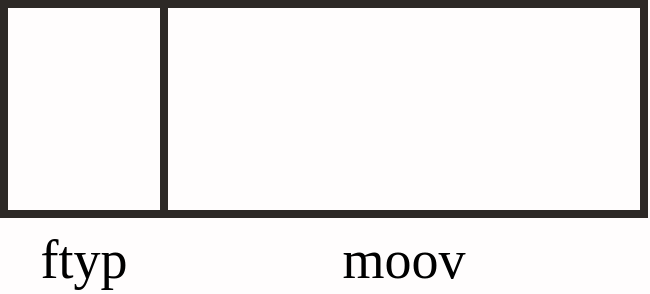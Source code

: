 <mxfile>
    <diagram id="6ObwSw7GGpYElaVP92g4" name="Page-1">
        <mxGraphModel dx="684" dy="583" grid="1" gridSize="10" guides="1" tooltips="1" connect="1" arrows="1" fold="1" page="1" pageScale="1" pageWidth="827" pageHeight="1169" background="#FFFDFD" math="0" shadow="0">
            <root>
                <mxCell id="0"/>
                <mxCell id="1" parent="0"/>
                <mxCell id="88" value="moov" style="rounded=0;whiteSpace=wrap;html=1;strokeColor=#2D2926;fillColor=none;strokeWidth=4;fontFamily=Hack;labelBackgroundColor=none;labelPosition=center;verticalLabelPosition=bottom;align=center;verticalAlign=top;fontSize=27;fontStyle=0" parent="1" vertex="1">
                    <mxGeometry x="120" y="40" width="240" height="105" as="geometry"/>
                </mxCell>
                <mxCell id="92" value="ftyp" style="rounded=0;whiteSpace=wrap;html=1;strokeColor=#2D2926;fillColor=none;strokeWidth=4;fontFamily=Hack;labelBackgroundColor=none;labelPosition=center;verticalLabelPosition=bottom;align=center;verticalAlign=top;fontSize=27;fontStyle=0" parent="1" vertex="1">
                    <mxGeometry x="40" y="40" width="80" height="105" as="geometry"/>
                </mxCell>
            </root>
        </mxGraphModel>
    </diagram>
</mxfile>
